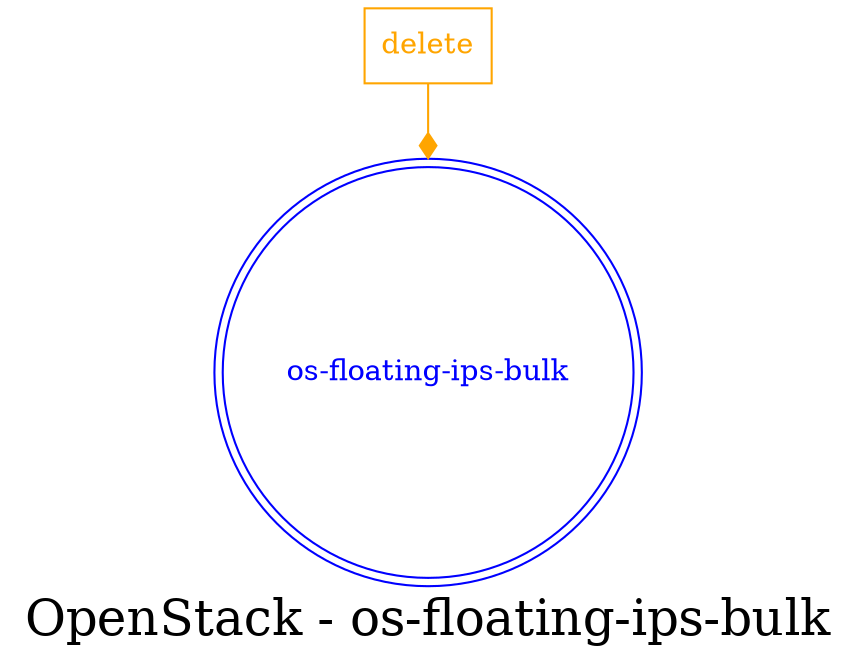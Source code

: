 digraph LexiconGraph {
graph[label="OpenStack - os-floating-ips-bulk", fontsize=24]
splines=true
"os-floating-ips-bulk" [color=blue, fontcolor=blue, shape=doublecircle]
"delete" [color=orange, fontcolor=orange, shape=box]
"delete" -> "os-floating-ips-bulk" [color=orange, fontcolor=orange, arrowhead=diamond, arrowtail=none]
}
